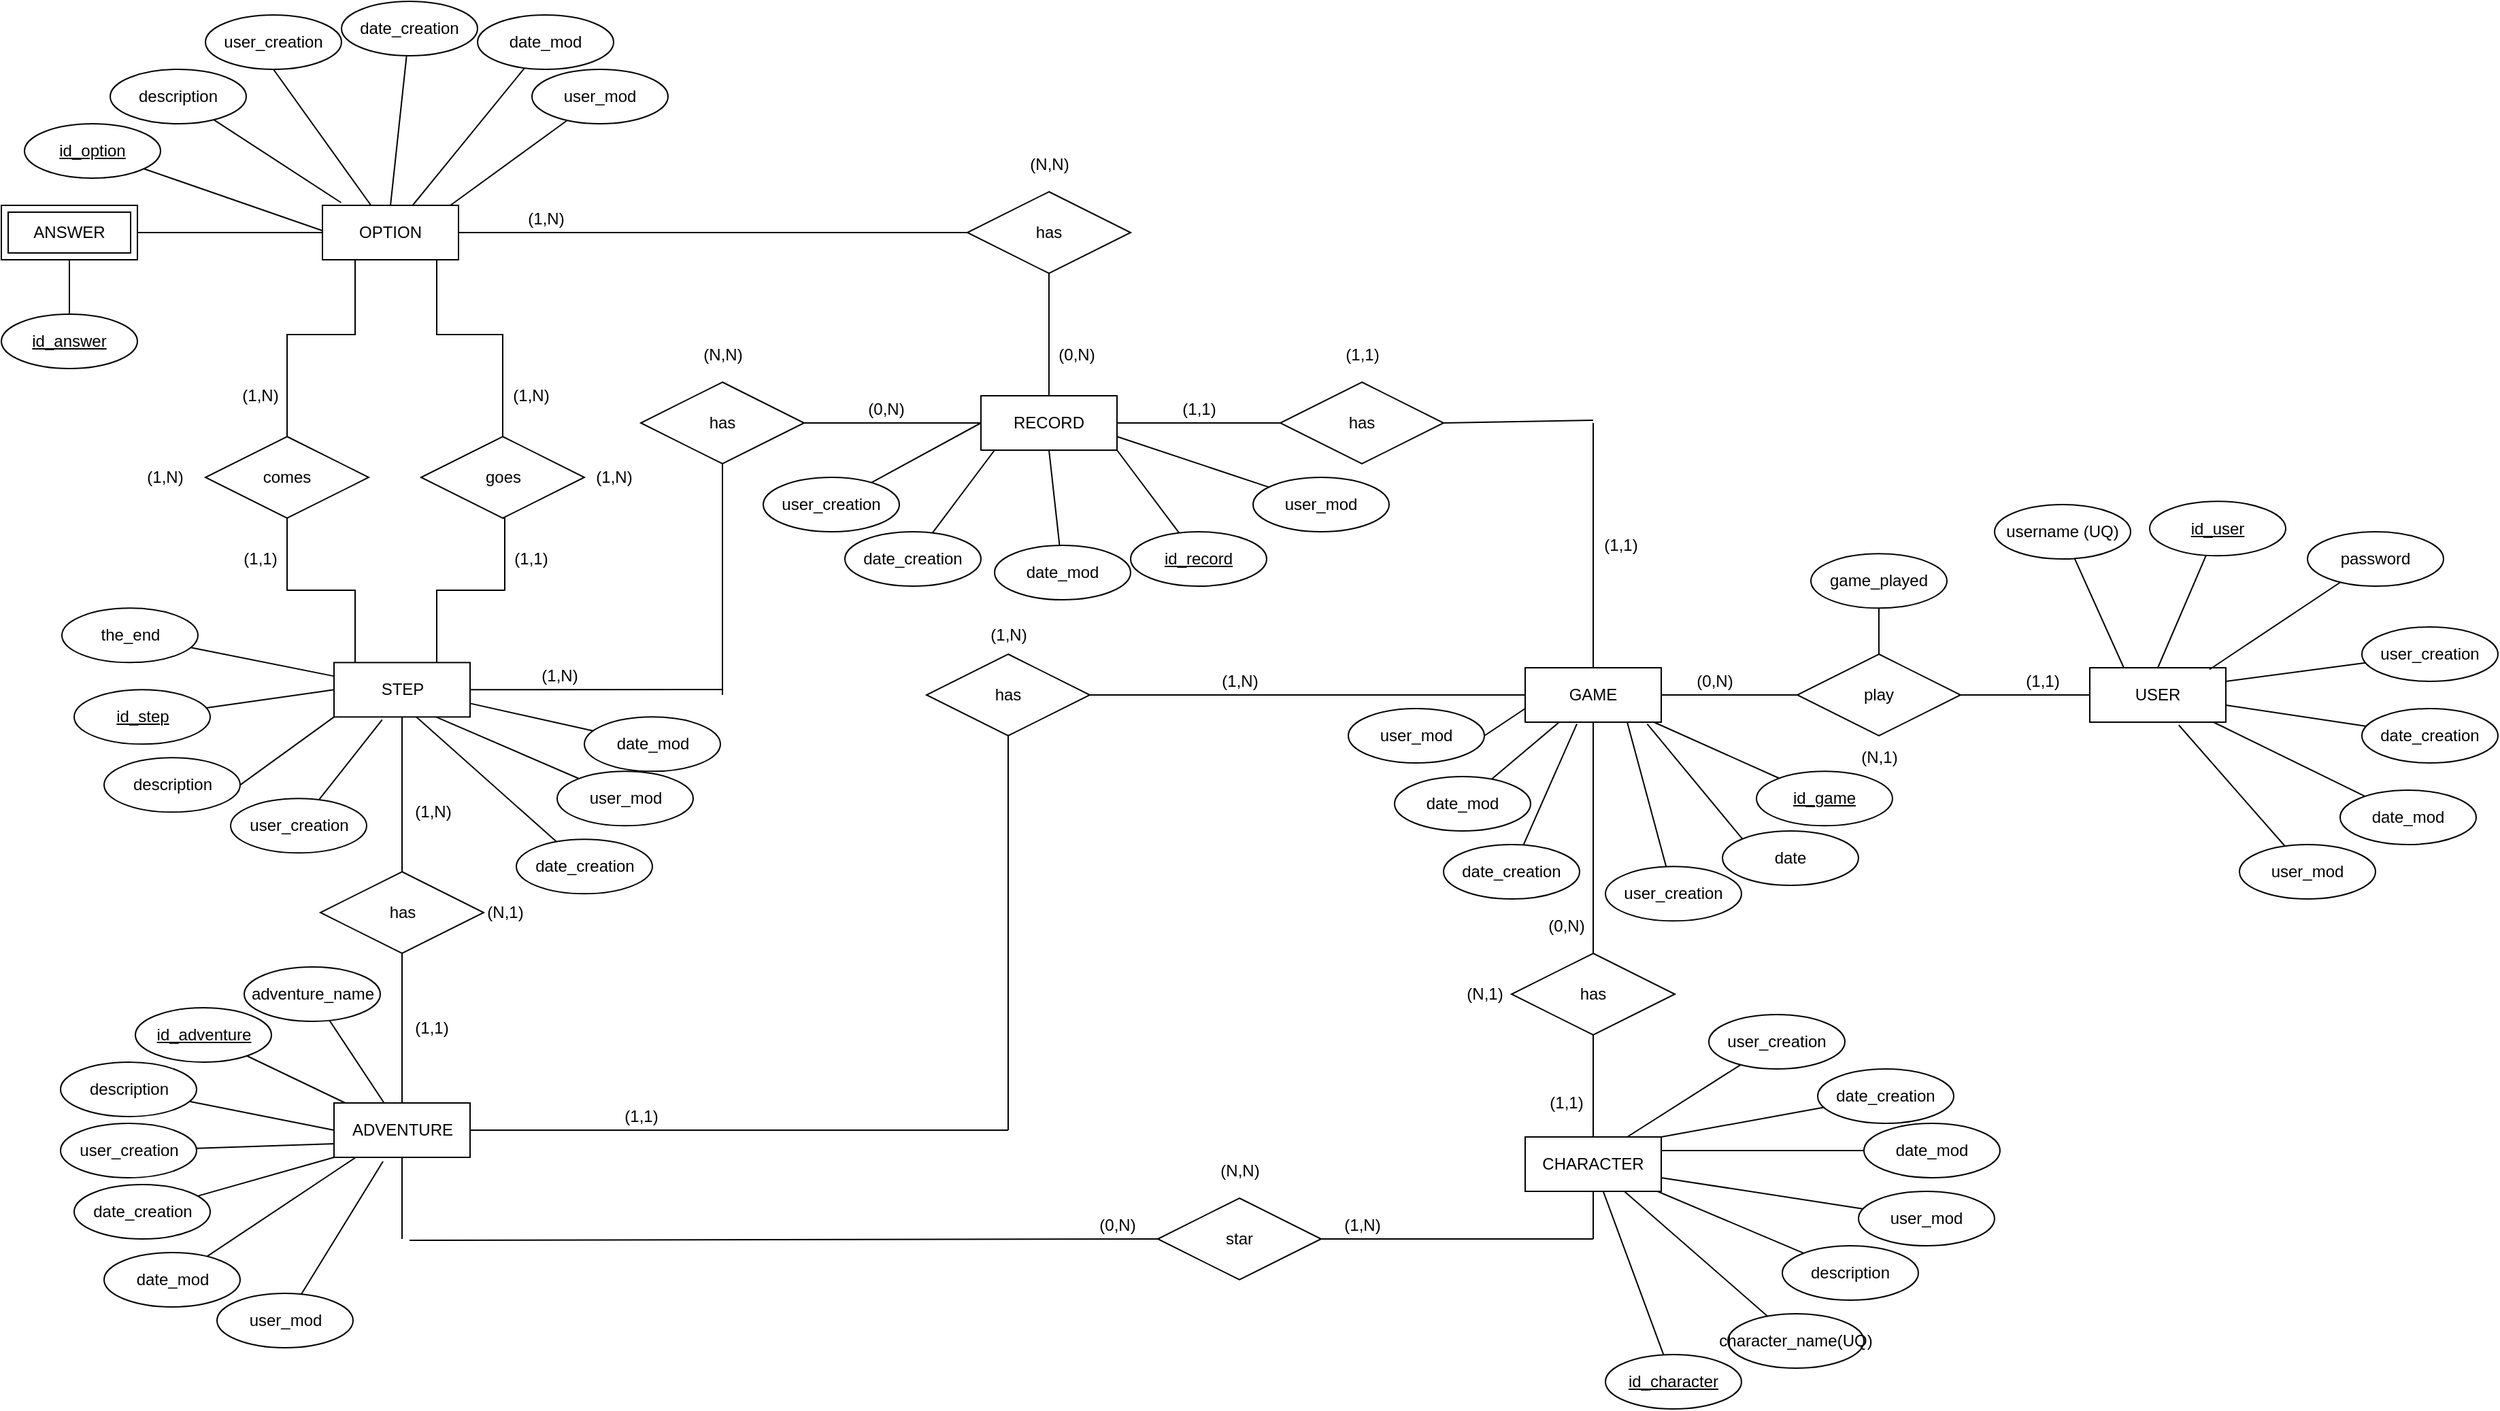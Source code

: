 <mxfile version="15.5.6" type="device"><diagram id="NVmFJBe9E4B-hhAunk_x" name="Page-1"><mxGraphModel dx="2732" dy="1867" grid="1" gridSize="10" guides="1" tooltips="1" connect="1" arrows="1" fold="1" page="1" pageScale="1" pageWidth="827" pageHeight="1169" math="0" shadow="0"><root><mxCell id="0"/><mxCell id="1" parent="0"/><mxCell id="v75pXsyWG4ilNUvPxBWB-2" value="USER" style="whiteSpace=wrap;html=1;align=center;" vertex="1" parent="1"><mxGeometry x="825" y="210" width="100" height="40" as="geometry"/></mxCell><mxCell id="v75pXsyWG4ilNUvPxBWB-8" style="edgeStyle=none;rounded=0;orthogonalLoop=1;jettySize=auto;html=1;endArrow=none;endFill=0;entryX=0.5;entryY=0;entryDx=0;entryDy=0;" edge="1" parent="1" source="v75pXsyWG4ilNUvPxBWB-3" target="v75pXsyWG4ilNUvPxBWB-2"><mxGeometry relative="1" as="geometry"/></mxCell><mxCell id="v75pXsyWG4ilNUvPxBWB-3" value="&lt;u&gt;id_user&lt;/u&gt;" style="ellipse;whiteSpace=wrap;html=1;align=center;" vertex="1" parent="1"><mxGeometry x="869" y="87.65" width="100" height="40" as="geometry"/></mxCell><mxCell id="v75pXsyWG4ilNUvPxBWB-7" style="edgeStyle=none;rounded=0;orthogonalLoop=1;jettySize=auto;html=1;endArrow=none;endFill=0;entryX=0.25;entryY=0;entryDx=0;entryDy=0;" edge="1" parent="1" source="v75pXsyWG4ilNUvPxBWB-4" target="v75pXsyWG4ilNUvPxBWB-2"><mxGeometry relative="1" as="geometry"><mxPoint x="829" y="220" as="targetPoint"/></mxGeometry></mxCell><mxCell id="v75pXsyWG4ilNUvPxBWB-4" value="username (UQ)" style="ellipse;whiteSpace=wrap;html=1;align=center;" vertex="1" parent="1"><mxGeometry x="755" y="90" width="100" height="40" as="geometry"/></mxCell><mxCell id="v75pXsyWG4ilNUvPxBWB-9" style="edgeStyle=none;rounded=0;orthogonalLoop=1;jettySize=auto;html=1;endArrow=none;endFill=0;entryX=0.88;entryY=0.031;entryDx=0;entryDy=0;entryPerimeter=0;" edge="1" parent="1" source="v75pXsyWG4ilNUvPxBWB-5" target="v75pXsyWG4ilNUvPxBWB-2"><mxGeometry relative="1" as="geometry"><mxPoint x="895" y="213.82" as="targetPoint"/></mxGeometry></mxCell><mxCell id="v75pXsyWG4ilNUvPxBWB-5" value="password" style="ellipse;whiteSpace=wrap;html=1;align=center;" vertex="1" parent="1"><mxGeometry x="985" y="110" width="100" height="40" as="geometry"/></mxCell><mxCell id="v75pXsyWG4ilNUvPxBWB-112" style="edgeStyle=none;rounded=0;orthogonalLoop=1;jettySize=auto;html=1;endArrow=none;endFill=0;" edge="1" parent="1" source="v75pXsyWG4ilNUvPxBWB-10"><mxGeometry relative="1" as="geometry"><mxPoint x="460" y="550" as="targetPoint"/></mxGeometry></mxCell><mxCell id="v75pXsyWG4ilNUvPxBWB-114" style="edgeStyle=none;rounded=0;orthogonalLoop=1;jettySize=auto;html=1;endArrow=none;endFill=0;" edge="1" parent="1" source="v75pXsyWG4ilNUvPxBWB-10"><mxGeometry relative="1" as="geometry"><mxPoint x="460" y="630" as="targetPoint"/></mxGeometry></mxCell><mxCell id="v75pXsyWG4ilNUvPxBWB-10" value="CHARACTER" style="whiteSpace=wrap;html=1;align=center;" vertex="1" parent="1"><mxGeometry x="410" y="555" width="100" height="40" as="geometry"/></mxCell><mxCell id="v75pXsyWG4ilNUvPxBWB-16" style="edgeStyle=none;rounded=0;orthogonalLoop=1;jettySize=auto;html=1;endArrow=none;endFill=0;" edge="1" parent="1" source="v75pXsyWG4ilNUvPxBWB-11" target="v75pXsyWG4ilNUvPxBWB-10"><mxGeometry relative="1" as="geometry"/></mxCell><mxCell id="v75pXsyWG4ilNUvPxBWB-11" value="description" style="ellipse;whiteSpace=wrap;html=1;align=center;" vertex="1" parent="1"><mxGeometry x="599" y="635" width="100" height="40" as="geometry"/></mxCell><mxCell id="v75pXsyWG4ilNUvPxBWB-15" style="edgeStyle=none;rounded=0;orthogonalLoop=1;jettySize=auto;html=1;endArrow=none;endFill=0;" edge="1" parent="1" source="v75pXsyWG4ilNUvPxBWB-12" target="v75pXsyWG4ilNUvPxBWB-10"><mxGeometry relative="1" as="geometry"/></mxCell><mxCell id="v75pXsyWG4ilNUvPxBWB-12" value="character_name(UQ)" style="ellipse;whiteSpace=wrap;html=1;align=center;" vertex="1" parent="1"><mxGeometry x="559" y="685" width="100" height="40" as="geometry"/></mxCell><mxCell id="v75pXsyWG4ilNUvPxBWB-14" style="edgeStyle=none;rounded=0;orthogonalLoop=1;jettySize=auto;html=1;endArrow=none;endFill=0;" edge="1" parent="1" source="v75pXsyWG4ilNUvPxBWB-13" target="v75pXsyWG4ilNUvPxBWB-10"><mxGeometry relative="1" as="geometry"/></mxCell><mxCell id="v75pXsyWG4ilNUvPxBWB-13" value="&lt;u&gt;id_character&lt;/u&gt;" style="ellipse;whiteSpace=wrap;html=1;align=center;" vertex="1" parent="1"><mxGeometry x="469" y="715" width="100" height="40" as="geometry"/></mxCell><mxCell id="v75pXsyWG4ilNUvPxBWB-116" style="edgeStyle=none;rounded=0;orthogonalLoop=1;jettySize=auto;html=1;endArrow=none;endFill=0;" edge="1" parent="1" source="v75pXsyWG4ilNUvPxBWB-17"><mxGeometry relative="1" as="geometry"><mxPoint x="-415.5" y="630" as="targetPoint"/></mxGeometry></mxCell><mxCell id="v75pXsyWG4ilNUvPxBWB-118" style="edgeStyle=none;rounded=0;orthogonalLoop=1;jettySize=auto;html=1;endArrow=none;endFill=0;" edge="1" parent="1" source="v75pXsyWG4ilNUvPxBWB-17"><mxGeometry relative="1" as="geometry"><mxPoint x="30" y="550" as="targetPoint"/></mxGeometry></mxCell><mxCell id="v75pXsyWG4ilNUvPxBWB-17" value="ADVENTURE" style="whiteSpace=wrap;html=1;align=center;" vertex="1" parent="1"><mxGeometry x="-465.5" y="530" width="100" height="40" as="geometry"/></mxCell><mxCell id="v75pXsyWG4ilNUvPxBWB-20" style="edgeStyle=none;rounded=0;orthogonalLoop=1;jettySize=auto;html=1;endArrow=none;endFill=0;" edge="1" parent="1" source="v75pXsyWG4ilNUvPxBWB-18" target="v75pXsyWG4ilNUvPxBWB-17"><mxGeometry relative="1" as="geometry"/></mxCell><mxCell id="v75pXsyWG4ilNUvPxBWB-18" value="adventure_name" style="ellipse;whiteSpace=wrap;html=1;align=center;" vertex="1" parent="1"><mxGeometry x="-531.5" y="430" width="100" height="40" as="geometry"/></mxCell><mxCell id="v75pXsyWG4ilNUvPxBWB-21" style="edgeStyle=none;rounded=0;orthogonalLoop=1;jettySize=auto;html=1;entryX=0;entryY=0.5;entryDx=0;entryDy=0;endArrow=none;endFill=0;" edge="1" parent="1" source="v75pXsyWG4ilNUvPxBWB-19" target="v75pXsyWG4ilNUvPxBWB-17"><mxGeometry relative="1" as="geometry"/></mxCell><mxCell id="v75pXsyWG4ilNUvPxBWB-19" value="description" style="ellipse;whiteSpace=wrap;html=1;align=center;" vertex="1" parent="1"><mxGeometry x="-666.5" y="500" width="100" height="40" as="geometry"/></mxCell><mxCell id="v75pXsyWG4ilNUvPxBWB-99" style="edgeStyle=none;rounded=0;orthogonalLoop=1;jettySize=auto;html=1;endArrow=none;endFill=0;" edge="1" parent="1" source="v75pXsyWG4ilNUvPxBWB-22"><mxGeometry relative="1" as="geometry"><mxPoint x="-415.5" y="366.18" as="targetPoint"/></mxGeometry></mxCell><mxCell id="v75pXsyWG4ilNUvPxBWB-111" style="edgeStyle=none;rounded=0;orthogonalLoop=1;jettySize=auto;html=1;endArrow=none;endFill=0;" edge="1" parent="1" source="v75pXsyWG4ilNUvPxBWB-22"><mxGeometry relative="1" as="geometry"><mxPoint x="-180" y="226" as="targetPoint"/></mxGeometry></mxCell><mxCell id="v75pXsyWG4ilNUvPxBWB-183" style="edgeStyle=orthogonalEdgeStyle;rounded=0;orthogonalLoop=1;jettySize=auto;html=1;entryX=0.5;entryY=1;entryDx=0;entryDy=0;endArrow=none;endFill=0;" edge="1" parent="1" source="v75pXsyWG4ilNUvPxBWB-22" target="v75pXsyWG4ilNUvPxBWB-180"><mxGeometry relative="1" as="geometry"><Array as="points"><mxPoint x="-450" y="153"/><mxPoint x="-500" y="153"/></Array></mxGeometry></mxCell><mxCell id="v75pXsyWG4ilNUvPxBWB-184" style="edgeStyle=orthogonalEdgeStyle;rounded=0;orthogonalLoop=1;jettySize=auto;html=1;entryX=0.5;entryY=1;entryDx=0;entryDy=0;endArrow=none;endFill=0;" edge="1" parent="1" source="v75pXsyWG4ilNUvPxBWB-22" target="v75pXsyWG4ilNUvPxBWB-87"><mxGeometry relative="1" as="geometry"><Array as="points"><mxPoint x="-390" y="153"/><mxPoint x="-340" y="153"/><mxPoint x="-340" y="100"/></Array></mxGeometry></mxCell><mxCell id="v75pXsyWG4ilNUvPxBWB-22" value="STEP" style="whiteSpace=wrap;html=1;align=center;" vertex="1" parent="1"><mxGeometry x="-465.5" y="206.18" width="100" height="40" as="geometry"/></mxCell><mxCell id="v75pXsyWG4ilNUvPxBWB-26" style="edgeStyle=none;rounded=0;orthogonalLoop=1;jettySize=auto;html=1;endArrow=none;endFill=0;entryX=0;entryY=1;entryDx=0;entryDy=0;exitX=1;exitY=0.5;exitDx=0;exitDy=0;" edge="1" parent="1" source="v75pXsyWG4ilNUvPxBWB-23" target="v75pXsyWG4ilNUvPxBWB-22"><mxGeometry relative="1" as="geometry"><mxPoint x="-497.971" y="288.533" as="sourcePoint"/></mxGeometry></mxCell><mxCell id="v75pXsyWG4ilNUvPxBWB-23" value="description" style="ellipse;whiteSpace=wrap;html=1;align=center;" vertex="1" parent="1"><mxGeometry x="-634.5" y="276.18" width="100" height="40" as="geometry"/></mxCell><mxCell id="v75pXsyWG4ilNUvPxBWB-25" style="edgeStyle=none;rounded=0;orthogonalLoop=1;jettySize=auto;html=1;entryX=0;entryY=0.25;entryDx=0;entryDy=0;endArrow=none;endFill=0;" edge="1" parent="1" source="v75pXsyWG4ilNUvPxBWB-24" target="v75pXsyWG4ilNUvPxBWB-22"><mxGeometry relative="1" as="geometry"/></mxCell><mxCell id="v75pXsyWG4ilNUvPxBWB-24" value="the_end" style="ellipse;whiteSpace=wrap;html=1;align=center;" vertex="1" parent="1"><mxGeometry x="-665.5" y="166.18" width="100" height="40" as="geometry"/></mxCell><mxCell id="v75pXsyWG4ilNUvPxBWB-29" style="edgeStyle=none;rounded=0;orthogonalLoop=1;jettySize=auto;html=1;endArrow=none;endFill=0;" edge="1" parent="1" source="v75pXsyWG4ilNUvPxBWB-28" target="v75pXsyWG4ilNUvPxBWB-17"><mxGeometry relative="1" as="geometry"/></mxCell><mxCell id="v75pXsyWG4ilNUvPxBWB-28" value="&lt;u&gt;id_adventure&lt;/u&gt;" style="ellipse;whiteSpace=wrap;html=1;align=center;" vertex="1" parent="1"><mxGeometry x="-611.5" y="460" width="100" height="40" as="geometry"/></mxCell><mxCell id="v75pXsyWG4ilNUvPxBWB-31" style="edgeStyle=none;rounded=0;orthogonalLoop=1;jettySize=auto;html=1;endArrow=none;endFill=0;entryX=0;entryY=0.5;entryDx=0;entryDy=0;" edge="1" parent="1" source="v75pXsyWG4ilNUvPxBWB-30" target="v75pXsyWG4ilNUvPxBWB-22"><mxGeometry relative="1" as="geometry"/></mxCell><mxCell id="v75pXsyWG4ilNUvPxBWB-30" value="&lt;u&gt;id_step&lt;/u&gt;" style="ellipse;whiteSpace=wrap;html=1;align=center;" vertex="1" parent="1"><mxGeometry x="-656.5" y="226.18" width="100" height="40" as="geometry"/></mxCell><mxCell id="v75pXsyWG4ilNUvPxBWB-34" style="edgeStyle=none;rounded=0;orthogonalLoop=1;jettySize=auto;html=1;endArrow=none;endFill=0;entryX=0.137;entryY=-0.05;entryDx=0;entryDy=0;entryPerimeter=0;" edge="1" parent="1" source="v75pXsyWG4ilNUvPxBWB-33" target="v75pXsyWG4ilNUvPxBWB-40"><mxGeometry relative="1" as="geometry"><mxPoint x="-374" y="-110" as="targetPoint"/></mxGeometry></mxCell><mxCell id="v75pXsyWG4ilNUvPxBWB-33" value="description" style="ellipse;whiteSpace=wrap;html=1;align=center;" vertex="1" parent="1"><mxGeometry x="-630" y="-230" width="100" height="40" as="geometry"/></mxCell><mxCell id="v75pXsyWG4ilNUvPxBWB-36" style="edgeStyle=none;rounded=0;orthogonalLoop=1;jettySize=auto;html=1;entryX=0;entryY=0.5;entryDx=0;entryDy=0;endArrow=none;endFill=0;" edge="1" parent="1" source="v75pXsyWG4ilNUvPxBWB-35"><mxGeometry relative="1" as="geometry"><mxPoint x="-470" y="-110" as="targetPoint"/></mxGeometry></mxCell><mxCell id="v75pXsyWG4ilNUvPxBWB-35" value="&lt;u&gt;id_option&lt;/u&gt;" style="ellipse;whiteSpace=wrap;html=1;align=center;" vertex="1" parent="1"><mxGeometry x="-693" y="-190" width="100" height="40" as="geometry"/></mxCell><mxCell id="v75pXsyWG4ilNUvPxBWB-181" style="edgeStyle=orthogonalEdgeStyle;rounded=0;orthogonalLoop=1;jettySize=auto;html=1;entryX=0.5;entryY=0;entryDx=0;entryDy=0;endArrow=none;endFill=0;" edge="1" parent="1" source="v75pXsyWG4ilNUvPxBWB-40" target="v75pXsyWG4ilNUvPxBWB-87"><mxGeometry relative="1" as="geometry"><Array as="points"><mxPoint x="-390" y="-35"/><mxPoint x="-341" y="-35"/></Array></mxGeometry></mxCell><mxCell id="v75pXsyWG4ilNUvPxBWB-182" style="edgeStyle=orthogonalEdgeStyle;rounded=0;orthogonalLoop=1;jettySize=auto;html=1;entryX=0.5;entryY=0;entryDx=0;entryDy=0;endArrow=none;endFill=0;" edge="1" parent="1" source="v75pXsyWG4ilNUvPxBWB-40" target="v75pXsyWG4ilNUvPxBWB-180"><mxGeometry relative="1" as="geometry"><Array as="points"><mxPoint x="-450" y="-35"/><mxPoint x="-500" y="-35"/></Array></mxGeometry></mxCell><mxCell id="v75pXsyWG4ilNUvPxBWB-40" value="OPTION" style="whiteSpace=wrap;html=1;align=center;" vertex="1" parent="1"><mxGeometry x="-474" y="-130" width="100" height="40" as="geometry"/></mxCell><mxCell id="v75pXsyWG4ilNUvPxBWB-115" style="edgeStyle=none;rounded=0;orthogonalLoop=1;jettySize=auto;html=1;endArrow=none;endFill=0;" edge="1" parent="1" source="v75pXsyWG4ilNUvPxBWB-43"><mxGeometry relative="1" as="geometry"><mxPoint x="460" y="630" as="targetPoint"/></mxGeometry></mxCell><mxCell id="v75pXsyWG4ilNUvPxBWB-117" style="edgeStyle=none;rounded=0;orthogonalLoop=1;jettySize=auto;html=1;exitX=0;exitY=0.5;exitDx=0;exitDy=0;endArrow=none;endFill=0;" edge="1" parent="1" source="v75pXsyWG4ilNUvPxBWB-43"><mxGeometry relative="1" as="geometry"><mxPoint x="-410" y="631" as="targetPoint"/></mxGeometry></mxCell><mxCell id="v75pXsyWG4ilNUvPxBWB-43" value="&lt;span class=&quot;VIiyi&quot; lang=&quot;en&quot;&gt;&lt;span class=&quot;JLqJ4b ChMk0b&quot;&gt;&lt;span&gt;star&lt;/span&gt;&lt;/span&gt;&lt;/span&gt;" style="shape=rhombus;perimeter=rhombusPerimeter;whiteSpace=wrap;html=1;align=center;" vertex="1" parent="1"><mxGeometry x="140" y="600" width="120" height="60" as="geometry"/></mxCell><mxCell id="v75pXsyWG4ilNUvPxBWB-46" value="(0,N)" style="text;html=1;align=center;verticalAlign=middle;resizable=0;points=[];autosize=1;strokeColor=none;fillColor=none;" vertex="1" parent="1"><mxGeometry x="90" y="610" width="40" height="20" as="geometry"/></mxCell><mxCell id="v75pXsyWG4ilNUvPxBWB-48" value="(1,N)" style="text;html=1;align=center;verticalAlign=middle;resizable=0;points=[];autosize=1;strokeColor=none;fillColor=none;" vertex="1" parent="1"><mxGeometry x="270" y="610" width="40" height="20" as="geometry"/></mxCell><mxCell id="v75pXsyWG4ilNUvPxBWB-83" style="edgeStyle=none;rounded=0;orthogonalLoop=1;jettySize=auto;html=1;entryX=0;entryY=0.5;entryDx=0;entryDy=0;endArrow=none;endFill=0;" edge="1" parent="1" source="v75pXsyWG4ilNUvPxBWB-54" target="v75pXsyWG4ilNUvPxBWB-40"><mxGeometry relative="1" as="geometry"/></mxCell><mxCell id="v75pXsyWG4ilNUvPxBWB-54" value="ANSWER" style="shape=ext;margin=3;double=1;whiteSpace=wrap;html=1;align=center;" vertex="1" parent="1"><mxGeometry x="-710" y="-130" width="100" height="40" as="geometry"/></mxCell><mxCell id="v75pXsyWG4ilNUvPxBWB-57" style="edgeStyle=none;rounded=0;orthogonalLoop=1;jettySize=auto;html=1;endArrow=none;endFill=0;" edge="1" parent="1" source="v75pXsyWG4ilNUvPxBWB-56" target="v75pXsyWG4ilNUvPxBWB-54"><mxGeometry relative="1" as="geometry"/></mxCell><mxCell id="v75pXsyWG4ilNUvPxBWB-56" value="&lt;u&gt;id_answer&lt;/u&gt;" style="ellipse;whiteSpace=wrap;html=1;align=center;" vertex="1" parent="1"><mxGeometry x="-710" y="-50.0" width="100" height="40" as="geometry"/></mxCell><mxCell id="v75pXsyWG4ilNUvPxBWB-119" style="edgeStyle=none;rounded=0;orthogonalLoop=1;jettySize=auto;html=1;entryX=0;entryY=0;entryDx=0;entryDy=0;endArrow=none;endFill=0;exitX=0.897;exitY=1.033;exitDx=0;exitDy=0;exitPerimeter=0;" edge="1" parent="1" source="v75pXsyWG4ilNUvPxBWB-60" target="v75pXsyWG4ilNUvPxBWB-62"><mxGeometry relative="1" as="geometry"/></mxCell><mxCell id="v75pXsyWG4ilNUvPxBWB-123" style="edgeStyle=none;rounded=0;orthogonalLoop=1;jettySize=auto;html=1;endArrow=none;endFill=0;" edge="1" parent="1" source="v75pXsyWG4ilNUvPxBWB-60"><mxGeometry relative="1" as="geometry"><mxPoint x="460" y="30" as="targetPoint"/></mxGeometry></mxCell><mxCell id="v75pXsyWG4ilNUvPxBWB-175" style="edgeStyle=none;rounded=0;orthogonalLoop=1;jettySize=auto;html=1;entryX=0;entryY=0.5;entryDx=0;entryDy=0;endArrow=none;endFill=0;" edge="1" parent="1" source="v75pXsyWG4ilNUvPxBWB-60" target="v75pXsyWG4ilNUvPxBWB-65"><mxGeometry relative="1" as="geometry"/></mxCell><mxCell id="v75pXsyWG4ilNUvPxBWB-60" value="GAME" style="whiteSpace=wrap;html=1;align=center;" vertex="1" parent="1"><mxGeometry x="410" y="210" width="100" height="40" as="geometry"/></mxCell><mxCell id="v75pXsyWG4ilNUvPxBWB-77" style="edgeStyle=none;rounded=0;orthogonalLoop=1;jettySize=auto;html=1;entryX=0.5;entryY=0;entryDx=0;entryDy=0;endArrow=none;endFill=0;" edge="1" parent="1" source="v75pXsyWG4ilNUvPxBWB-61" target="v75pXsyWG4ilNUvPxBWB-65"><mxGeometry relative="1" as="geometry"/></mxCell><mxCell id="v75pXsyWG4ilNUvPxBWB-61" value="game_played" style="ellipse;whiteSpace=wrap;html=1;align=center;" vertex="1" parent="1"><mxGeometry x="620" y="126.18" width="100" height="40" as="geometry"/></mxCell><mxCell id="v75pXsyWG4ilNUvPxBWB-62" value="date" style="ellipse;whiteSpace=wrap;html=1;align=center;" vertex="1" parent="1"><mxGeometry x="555" y="330" width="100" height="40" as="geometry"/></mxCell><mxCell id="v75pXsyWG4ilNUvPxBWB-66" style="edgeStyle=none;rounded=0;orthogonalLoop=1;jettySize=auto;html=1;entryX=0;entryY=0.5;entryDx=0;entryDy=0;endArrow=none;endFill=0;" edge="1" parent="1" source="v75pXsyWG4ilNUvPxBWB-65" target="v75pXsyWG4ilNUvPxBWB-2"><mxGeometry relative="1" as="geometry"/></mxCell><mxCell id="v75pXsyWG4ilNUvPxBWB-65" value="play" style="shape=rhombus;perimeter=rhombusPerimeter;whiteSpace=wrap;html=1;align=center;" vertex="1" parent="1"><mxGeometry x="610" y="200" width="120" height="60" as="geometry"/></mxCell><mxCell id="v75pXsyWG4ilNUvPxBWB-71" style="edgeStyle=none;rounded=0;orthogonalLoop=1;jettySize=auto;html=1;endArrow=none;endFill=0;" edge="1" parent="1" source="v75pXsyWG4ilNUvPxBWB-70" target="v75pXsyWG4ilNUvPxBWB-60"><mxGeometry relative="1" as="geometry"/></mxCell><mxCell id="v75pXsyWG4ilNUvPxBWB-70" value="&lt;u&gt;id_game&lt;/u&gt;" style="ellipse;whiteSpace=wrap;html=1;align=center;" vertex="1" parent="1"><mxGeometry x="580" y="286.18" width="100" height="40" as="geometry"/></mxCell><mxCell id="v75pXsyWG4ilNUvPxBWB-85" style="edgeStyle=none;rounded=0;orthogonalLoop=1;jettySize=auto;html=1;endArrow=none;endFill=0;" edge="1" parent="1" source="v75pXsyWG4ilNUvPxBWB-84"><mxGeometry relative="1" as="geometry"><mxPoint x="-411.5" y="366.18" as="targetPoint"/></mxGeometry></mxCell><mxCell id="v75pXsyWG4ilNUvPxBWB-86" style="edgeStyle=none;rounded=0;orthogonalLoop=1;jettySize=auto;html=1;entryX=0.5;entryY=0;entryDx=0;entryDy=0;endArrow=none;endFill=0;" edge="1" parent="1" source="v75pXsyWG4ilNUvPxBWB-84" target="v75pXsyWG4ilNUvPxBWB-17"><mxGeometry relative="1" as="geometry"/></mxCell><mxCell id="v75pXsyWG4ilNUvPxBWB-84" value="has" style="shape=rhombus;perimeter=rhombusPerimeter;whiteSpace=wrap;html=1;align=center;" vertex="1" parent="1"><mxGeometry x="-475.5" y="360" width="120" height="60" as="geometry"/></mxCell><mxCell id="v75pXsyWG4ilNUvPxBWB-87" value="goes" style="shape=rhombus;perimeter=rhombusPerimeter;whiteSpace=wrap;html=1;align=center;" vertex="1" parent="1"><mxGeometry x="-401.5" y="40" width="120" height="60" as="geometry"/></mxCell><mxCell id="v75pXsyWG4ilNUvPxBWB-95" style="edgeStyle=none;rounded=0;orthogonalLoop=1;jettySize=auto;html=1;endArrow=none;endFill=0;entryX=1;entryY=0.25;entryDx=0;entryDy=0;" edge="1" parent="1" source="v75pXsyWG4ilNUvPxBWB-90" target="v75pXsyWG4ilNUvPxBWB-2"><mxGeometry relative="1" as="geometry"><mxPoint x="929" y="240" as="targetPoint"/></mxGeometry></mxCell><mxCell id="v75pXsyWG4ilNUvPxBWB-90" value="user_creation" style="ellipse;whiteSpace=wrap;html=1;align=center;" vertex="1" parent="1"><mxGeometry x="1025" y="180" width="100" height="40" as="geometry"/></mxCell><mxCell id="v75pXsyWG4ilNUvPxBWB-94" style="edgeStyle=none;rounded=0;orthogonalLoop=1;jettySize=auto;html=1;endArrow=none;endFill=0;" edge="1" parent="1" source="v75pXsyWG4ilNUvPxBWB-91" target="v75pXsyWG4ilNUvPxBWB-2"><mxGeometry relative="1" as="geometry"/></mxCell><mxCell id="v75pXsyWG4ilNUvPxBWB-91" value="date_creation" style="ellipse;whiteSpace=wrap;html=1;align=center;" vertex="1" parent="1"><mxGeometry x="1025" y="240" width="100" height="40" as="geometry"/></mxCell><mxCell id="v75pXsyWG4ilNUvPxBWB-93" style="edgeStyle=none;rounded=0;orthogonalLoop=1;jettySize=auto;html=1;endArrow=none;endFill=0;" edge="1" parent="1" source="v75pXsyWG4ilNUvPxBWB-92" target="v75pXsyWG4ilNUvPxBWB-2"><mxGeometry relative="1" as="geometry"/></mxCell><mxCell id="v75pXsyWG4ilNUvPxBWB-92" value="date_mod" style="ellipse;whiteSpace=wrap;html=1;align=center;" vertex="1" parent="1"><mxGeometry x="1009" y="300" width="100" height="40" as="geometry"/></mxCell><mxCell id="v75pXsyWG4ilNUvPxBWB-97" style="edgeStyle=none;rounded=0;orthogonalLoop=1;jettySize=auto;html=1;entryX=0.654;entryY=1.053;entryDx=0;entryDy=0;endArrow=none;endFill=0;entryPerimeter=0;" edge="1" parent="1" source="v75pXsyWG4ilNUvPxBWB-96" target="v75pXsyWG4ilNUvPxBWB-2"><mxGeometry relative="1" as="geometry"/></mxCell><mxCell id="v75pXsyWG4ilNUvPxBWB-96" value="user_mod" style="ellipse;whiteSpace=wrap;html=1;align=center;" vertex="1" parent="1"><mxGeometry x="935" y="340" width="100" height="40" as="geometry"/></mxCell><mxCell id="v75pXsyWG4ilNUvPxBWB-178" style="edgeStyle=none;rounded=0;orthogonalLoop=1;jettySize=auto;html=1;entryX=0.5;entryY=1;entryDx=0;entryDy=0;endArrow=none;endFill=0;" edge="1" parent="1" source="v75pXsyWG4ilNUvPxBWB-98" target="v75pXsyWG4ilNUvPxBWB-177"><mxGeometry relative="1" as="geometry"/></mxCell><mxCell id="v75pXsyWG4ilNUvPxBWB-98" value="RECORD" style="whiteSpace=wrap;html=1;align=center;" vertex="1" parent="1"><mxGeometry x="10" y="10" width="100" height="40" as="geometry"/></mxCell><mxCell id="v75pXsyWG4ilNUvPxBWB-101" style="edgeStyle=none;rounded=0;orthogonalLoop=1;jettySize=auto;html=1;endArrow=none;endFill=0;" edge="1" parent="1" source="v75pXsyWG4ilNUvPxBWB-100" target="v75pXsyWG4ilNUvPxBWB-98"><mxGeometry relative="1" as="geometry"/></mxCell><mxCell id="v75pXsyWG4ilNUvPxBWB-102" style="edgeStyle=none;rounded=0;orthogonalLoop=1;jettySize=auto;html=1;endArrow=none;endFill=0;exitX=0.5;exitY=1;exitDx=0;exitDy=0;" edge="1" parent="1" source="v75pXsyWG4ilNUvPxBWB-100"><mxGeometry relative="1" as="geometry"><mxPoint x="-170" y="130.0" as="sourcePoint"/><mxPoint x="-180" y="230" as="targetPoint"/></mxGeometry></mxCell><mxCell id="v75pXsyWG4ilNUvPxBWB-100" value="has" style="shape=rhombus;perimeter=rhombusPerimeter;whiteSpace=wrap;html=1;align=center;" vertex="1" parent="1"><mxGeometry x="-240" width="120" height="60" as="geometry"/></mxCell><mxCell id="v75pXsyWG4ilNUvPxBWB-104" style="edgeStyle=none;rounded=0;orthogonalLoop=1;jettySize=auto;html=1;entryX=0.5;entryY=1;entryDx=0;entryDy=0;endArrow=none;endFill=0;" edge="1" parent="1" source="v75pXsyWG4ilNUvPxBWB-103" target="v75pXsyWG4ilNUvPxBWB-60"><mxGeometry relative="1" as="geometry"/></mxCell><mxCell id="v75pXsyWG4ilNUvPxBWB-105" style="edgeStyle=none;rounded=0;orthogonalLoop=1;jettySize=auto;html=1;endArrow=none;endFill=0;exitX=0.5;exitY=1;exitDx=0;exitDy=0;" edge="1" parent="1" source="v75pXsyWG4ilNUvPxBWB-103"><mxGeometry relative="1" as="geometry"><mxPoint x="460" y="550" as="targetPoint"/></mxGeometry></mxCell><mxCell id="v75pXsyWG4ilNUvPxBWB-103" value="has" style="shape=rhombus;perimeter=rhombusPerimeter;whiteSpace=wrap;html=1;align=center;" vertex="1" parent="1"><mxGeometry x="400" y="420" width="120" height="60" as="geometry"/></mxCell><mxCell id="v75pXsyWG4ilNUvPxBWB-109" style="edgeStyle=none;rounded=0;orthogonalLoop=1;jettySize=auto;html=1;endArrow=none;endFill=0;" edge="1" parent="1" source="v75pXsyWG4ilNUvPxBWB-108"><mxGeometry relative="1" as="geometry"><mxPoint x="30" y="550" as="targetPoint"/></mxGeometry></mxCell><mxCell id="v75pXsyWG4ilNUvPxBWB-110" style="edgeStyle=none;rounded=0;orthogonalLoop=1;jettySize=auto;html=1;entryX=0;entryY=0.5;entryDx=0;entryDy=0;endArrow=none;endFill=0;" edge="1" parent="1" source="v75pXsyWG4ilNUvPxBWB-108" target="v75pXsyWG4ilNUvPxBWB-60"><mxGeometry relative="1" as="geometry"/></mxCell><mxCell id="v75pXsyWG4ilNUvPxBWB-108" value="has" style="shape=rhombus;perimeter=rhombusPerimeter;whiteSpace=wrap;html=1;align=center;" vertex="1" parent="1"><mxGeometry x="-30" y="200" width="120" height="60" as="geometry"/></mxCell><mxCell id="v75pXsyWG4ilNUvPxBWB-121" style="edgeStyle=none;rounded=0;orthogonalLoop=1;jettySize=auto;html=1;endArrow=none;endFill=0;" edge="1" parent="1" source="v75pXsyWG4ilNUvPxBWB-120" target="v75pXsyWG4ilNUvPxBWB-98"><mxGeometry relative="1" as="geometry"/></mxCell><mxCell id="v75pXsyWG4ilNUvPxBWB-122" style="edgeStyle=none;rounded=0;orthogonalLoop=1;jettySize=auto;html=1;exitX=1;exitY=0.5;exitDx=0;exitDy=0;endArrow=none;endFill=0;" edge="1" parent="1" source="v75pXsyWG4ilNUvPxBWB-120"><mxGeometry relative="1" as="geometry"><mxPoint x="460" y="28" as="targetPoint"/></mxGeometry></mxCell><mxCell id="v75pXsyWG4ilNUvPxBWB-120" value="has" style="shape=rhombus;perimeter=rhombusPerimeter;whiteSpace=wrap;html=1;align=center;" vertex="1" parent="1"><mxGeometry x="230" y="5.773e-15" width="120" height="60" as="geometry"/></mxCell><mxCell id="v75pXsyWG4ilNUvPxBWB-128" style="edgeStyle=none;rounded=0;orthogonalLoop=1;jettySize=auto;html=1;entryX=0.75;entryY=0;entryDx=0;entryDy=0;endArrow=none;endFill=0;" edge="1" parent="1" source="v75pXsyWG4ilNUvPxBWB-124" target="v75pXsyWG4ilNUvPxBWB-10"><mxGeometry relative="1" as="geometry"/></mxCell><mxCell id="v75pXsyWG4ilNUvPxBWB-124" value="user_creation" style="ellipse;whiteSpace=wrap;html=1;align=center;" vertex="1" parent="1"><mxGeometry x="545" y="465" width="100" height="40" as="geometry"/></mxCell><mxCell id="v75pXsyWG4ilNUvPxBWB-129" style="edgeStyle=none;rounded=0;orthogonalLoop=1;jettySize=auto;html=1;entryX=1;entryY=0;entryDx=0;entryDy=0;endArrow=none;endFill=0;" edge="1" parent="1" source="v75pXsyWG4ilNUvPxBWB-125" target="v75pXsyWG4ilNUvPxBWB-10"><mxGeometry relative="1" as="geometry"/></mxCell><mxCell id="v75pXsyWG4ilNUvPxBWB-125" value="date_creation" style="ellipse;whiteSpace=wrap;html=1;align=center;" vertex="1" parent="1"><mxGeometry x="625" y="505" width="100" height="40" as="geometry"/></mxCell><mxCell id="v75pXsyWG4ilNUvPxBWB-130" style="edgeStyle=none;rounded=0;orthogonalLoop=1;jettySize=auto;html=1;entryX=1;entryY=0.25;entryDx=0;entryDy=0;endArrow=none;endFill=0;" edge="1" parent="1" source="v75pXsyWG4ilNUvPxBWB-126" target="v75pXsyWG4ilNUvPxBWB-10"><mxGeometry relative="1" as="geometry"/></mxCell><mxCell id="v75pXsyWG4ilNUvPxBWB-126" value="date_mod" style="ellipse;whiteSpace=wrap;html=1;align=center;" vertex="1" parent="1"><mxGeometry x="659" y="545" width="100" height="40" as="geometry"/></mxCell><mxCell id="v75pXsyWG4ilNUvPxBWB-131" style="edgeStyle=none;rounded=0;orthogonalLoop=1;jettySize=auto;html=1;entryX=1;entryY=0.75;entryDx=0;entryDy=0;endArrow=none;endFill=0;" edge="1" parent="1" source="v75pXsyWG4ilNUvPxBWB-127" target="v75pXsyWG4ilNUvPxBWB-10"><mxGeometry relative="1" as="geometry"/></mxCell><mxCell id="v75pXsyWG4ilNUvPxBWB-127" value="user_mod" style="ellipse;whiteSpace=wrap;html=1;align=center;" vertex="1" parent="1"><mxGeometry x="655" y="595" width="100" height="40" as="geometry"/></mxCell><mxCell id="v75pXsyWG4ilNUvPxBWB-136" style="edgeStyle=none;rounded=0;orthogonalLoop=1;jettySize=auto;html=1;entryX=0;entryY=0.75;entryDx=0;entryDy=0;endArrow=none;endFill=0;" edge="1" parent="1" source="v75pXsyWG4ilNUvPxBWB-132" target="v75pXsyWG4ilNUvPxBWB-17"><mxGeometry relative="1" as="geometry"/></mxCell><mxCell id="v75pXsyWG4ilNUvPxBWB-132" value="user_creation" style="ellipse;whiteSpace=wrap;html=1;align=center;" vertex="1" parent="1"><mxGeometry x="-666.5" y="545" width="100" height="40" as="geometry"/></mxCell><mxCell id="v75pXsyWG4ilNUvPxBWB-137" style="edgeStyle=none;rounded=0;orthogonalLoop=1;jettySize=auto;html=1;entryX=0;entryY=1;entryDx=0;entryDy=0;endArrow=none;endFill=0;" edge="1" parent="1" source="v75pXsyWG4ilNUvPxBWB-133" target="v75pXsyWG4ilNUvPxBWB-17"><mxGeometry relative="1" as="geometry"/></mxCell><mxCell id="v75pXsyWG4ilNUvPxBWB-133" value="date_creation" style="ellipse;whiteSpace=wrap;html=1;align=center;" vertex="1" parent="1"><mxGeometry x="-656.5" y="590" width="100" height="40" as="geometry"/></mxCell><mxCell id="v75pXsyWG4ilNUvPxBWB-138" style="edgeStyle=none;rounded=0;orthogonalLoop=1;jettySize=auto;html=1;entryX=0.16;entryY=1;entryDx=0;entryDy=0;entryPerimeter=0;endArrow=none;endFill=0;" edge="1" parent="1" source="v75pXsyWG4ilNUvPxBWB-134" target="v75pXsyWG4ilNUvPxBWB-17"><mxGeometry relative="1" as="geometry"/></mxCell><mxCell id="v75pXsyWG4ilNUvPxBWB-134" value="date_mod" style="ellipse;whiteSpace=wrap;html=1;align=center;" vertex="1" parent="1"><mxGeometry x="-634.5" y="640" width="100" height="40" as="geometry"/></mxCell><mxCell id="v75pXsyWG4ilNUvPxBWB-139" style="edgeStyle=none;rounded=0;orthogonalLoop=1;jettySize=auto;html=1;entryX=0.36;entryY=1.075;entryDx=0;entryDy=0;entryPerimeter=0;endArrow=none;endFill=0;" edge="1" parent="1" source="v75pXsyWG4ilNUvPxBWB-135" target="v75pXsyWG4ilNUvPxBWB-17"><mxGeometry relative="1" as="geometry"/></mxCell><mxCell id="v75pXsyWG4ilNUvPxBWB-135" value="user_mod" style="ellipse;whiteSpace=wrap;html=1;align=center;" vertex="1" parent="1"><mxGeometry x="-551.5" y="670" width="100" height="40" as="geometry"/></mxCell><mxCell id="v75pXsyWG4ilNUvPxBWB-147" style="edgeStyle=none;rounded=0;orthogonalLoop=1;jettySize=auto;html=1;entryX=0.75;entryY=1;entryDx=0;entryDy=0;endArrow=none;endFill=0;" edge="1" parent="1" source="v75pXsyWG4ilNUvPxBWB-140" target="v75pXsyWG4ilNUvPxBWB-60"><mxGeometry relative="1" as="geometry"/></mxCell><mxCell id="v75pXsyWG4ilNUvPxBWB-140" value="user_creation" style="ellipse;whiteSpace=wrap;html=1;align=center;" vertex="1" parent="1"><mxGeometry x="469" y="356.18" width="100" height="40" as="geometry"/></mxCell><mxCell id="v75pXsyWG4ilNUvPxBWB-146" style="edgeStyle=none;rounded=0;orthogonalLoop=1;jettySize=auto;html=1;entryX=0.38;entryY=1.033;entryDx=0;entryDy=0;endArrow=none;endFill=0;entryPerimeter=0;" edge="1" parent="1" source="v75pXsyWG4ilNUvPxBWB-141" target="v75pXsyWG4ilNUvPxBWB-60"><mxGeometry relative="1" as="geometry"/></mxCell><mxCell id="v75pXsyWG4ilNUvPxBWB-141" value="date_creation" style="ellipse;whiteSpace=wrap;html=1;align=center;" vertex="1" parent="1"><mxGeometry x="350" y="340" width="100" height="40" as="geometry"/></mxCell><mxCell id="v75pXsyWG4ilNUvPxBWB-145" style="edgeStyle=none;rounded=0;orthogonalLoop=1;jettySize=auto;html=1;entryX=0.25;entryY=1;entryDx=0;entryDy=0;endArrow=none;endFill=0;" edge="1" parent="1" source="v75pXsyWG4ilNUvPxBWB-142" target="v75pXsyWG4ilNUvPxBWB-60"><mxGeometry relative="1" as="geometry"/></mxCell><mxCell id="v75pXsyWG4ilNUvPxBWB-142" value="date_mod" style="ellipse;whiteSpace=wrap;html=1;align=center;" vertex="1" parent="1"><mxGeometry x="314" y="290" width="100" height="40" as="geometry"/></mxCell><mxCell id="v75pXsyWG4ilNUvPxBWB-144" style="edgeStyle=none;rounded=0;orthogonalLoop=1;jettySize=auto;html=1;exitX=1;exitY=0.5;exitDx=0;exitDy=0;entryX=0;entryY=0.75;entryDx=0;entryDy=0;endArrow=none;endFill=0;" edge="1" parent="1" source="v75pXsyWG4ilNUvPxBWB-143" target="v75pXsyWG4ilNUvPxBWB-60"><mxGeometry relative="1" as="geometry"/></mxCell><mxCell id="v75pXsyWG4ilNUvPxBWB-143" value="user_mod" style="ellipse;whiteSpace=wrap;html=1;align=center;" vertex="1" parent="1"><mxGeometry x="280" y="240" width="100" height="40" as="geometry"/></mxCell><mxCell id="v75pXsyWG4ilNUvPxBWB-153" style="edgeStyle=none;rounded=0;orthogonalLoop=1;jettySize=auto;html=1;entryX=0.354;entryY=1.05;entryDx=0;entryDy=0;endArrow=none;endFill=0;entryPerimeter=0;" edge="1" parent="1" source="v75pXsyWG4ilNUvPxBWB-149" target="v75pXsyWG4ilNUvPxBWB-22"><mxGeometry relative="1" as="geometry"/></mxCell><mxCell id="v75pXsyWG4ilNUvPxBWB-149" value="user_creation" style="ellipse;whiteSpace=wrap;html=1;align=center;" vertex="1" parent="1"><mxGeometry x="-541.5" y="306.18" width="100" height="40" as="geometry"/></mxCell><mxCell id="v75pXsyWG4ilNUvPxBWB-154" style="edgeStyle=none;rounded=0;orthogonalLoop=1;jettySize=auto;html=1;endArrow=none;endFill=0;entryX=0.606;entryY=1.001;entryDx=0;entryDy=0;entryPerimeter=0;" edge="1" parent="1" source="v75pXsyWG4ilNUvPxBWB-150" target="v75pXsyWG4ilNUvPxBWB-22"><mxGeometry relative="1" as="geometry"><mxPoint x="-400" y="250" as="targetPoint"/></mxGeometry></mxCell><mxCell id="v75pXsyWG4ilNUvPxBWB-150" value="date_creation" style="ellipse;whiteSpace=wrap;html=1;align=center;" vertex="1" parent="1"><mxGeometry x="-331.5" y="336.18" width="100" height="40" as="geometry"/></mxCell><mxCell id="v75pXsyWG4ilNUvPxBWB-156" style="edgeStyle=none;rounded=0;orthogonalLoop=1;jettySize=auto;html=1;entryX=1;entryY=0.75;entryDx=0;entryDy=0;endArrow=none;endFill=0;" edge="1" parent="1" source="v75pXsyWG4ilNUvPxBWB-151" target="v75pXsyWG4ilNUvPxBWB-22"><mxGeometry relative="1" as="geometry"/></mxCell><mxCell id="v75pXsyWG4ilNUvPxBWB-151" value="date_mod" style="ellipse;whiteSpace=wrap;html=1;align=center;" vertex="1" parent="1"><mxGeometry x="-281.5" y="246.18" width="100" height="40" as="geometry"/></mxCell><mxCell id="v75pXsyWG4ilNUvPxBWB-155" style="edgeStyle=none;rounded=0;orthogonalLoop=1;jettySize=auto;html=1;entryX=0.75;entryY=1;entryDx=0;entryDy=0;endArrow=none;endFill=0;" edge="1" parent="1" source="v75pXsyWG4ilNUvPxBWB-152" target="v75pXsyWG4ilNUvPxBWB-22"><mxGeometry relative="1" as="geometry"/></mxCell><mxCell id="v75pXsyWG4ilNUvPxBWB-152" value="user_mod" style="ellipse;whiteSpace=wrap;html=1;align=center;" vertex="1" parent="1"><mxGeometry x="-301.5" y="286.18" width="100" height="40" as="geometry"/></mxCell><mxCell id="v75pXsyWG4ilNUvPxBWB-164" style="edgeStyle=none;rounded=0;orthogonalLoop=1;jettySize=auto;html=1;entryX=0;entryY=0.5;entryDx=0;entryDy=0;endArrow=none;endFill=0;" edge="1" parent="1" source="v75pXsyWG4ilNUvPxBWB-157" target="v75pXsyWG4ilNUvPxBWB-98"><mxGeometry relative="1" as="geometry"/></mxCell><mxCell id="v75pXsyWG4ilNUvPxBWB-157" value="user_creation" style="ellipse;whiteSpace=wrap;html=1;align=center;" vertex="1" parent="1"><mxGeometry x="-150" y="70" width="100" height="40" as="geometry"/></mxCell><mxCell id="v75pXsyWG4ilNUvPxBWB-163" style="edgeStyle=none;rounded=0;orthogonalLoop=1;jettySize=auto;html=1;endArrow=none;endFill=0;" edge="1" parent="1" source="v75pXsyWG4ilNUvPxBWB-158"><mxGeometry relative="1" as="geometry"><mxPoint x="20" y="50" as="targetPoint"/></mxGeometry></mxCell><mxCell id="v75pXsyWG4ilNUvPxBWB-158" value="date_creation" style="ellipse;whiteSpace=wrap;html=1;align=center;" vertex="1" parent="1"><mxGeometry x="-90" y="110" width="100" height="40" as="geometry"/></mxCell><mxCell id="v75pXsyWG4ilNUvPxBWB-162" style="edgeStyle=none;rounded=0;orthogonalLoop=1;jettySize=auto;html=1;entryX=0.5;entryY=1;entryDx=0;entryDy=0;endArrow=none;endFill=0;" edge="1" parent="1" source="v75pXsyWG4ilNUvPxBWB-159" target="v75pXsyWG4ilNUvPxBWB-98"><mxGeometry relative="1" as="geometry"/></mxCell><mxCell id="v75pXsyWG4ilNUvPxBWB-159" value="date_mod" style="ellipse;whiteSpace=wrap;html=1;align=center;" vertex="1" parent="1"><mxGeometry x="20" y="120" width="100" height="40" as="geometry"/></mxCell><mxCell id="v75pXsyWG4ilNUvPxBWB-161" style="edgeStyle=none;rounded=0;orthogonalLoop=1;jettySize=auto;html=1;endArrow=none;endFill=0;" edge="1" parent="1" source="v75pXsyWG4ilNUvPxBWB-160"><mxGeometry relative="1" as="geometry"><mxPoint x="110" y="40" as="targetPoint"/></mxGeometry></mxCell><mxCell id="v75pXsyWG4ilNUvPxBWB-160" value="user_mod" style="ellipse;whiteSpace=wrap;html=1;align=center;" vertex="1" parent="1"><mxGeometry x="210" y="70" width="100" height="40" as="geometry"/></mxCell><mxCell id="v75pXsyWG4ilNUvPxBWB-169" style="edgeStyle=none;rounded=0;orthogonalLoop=1;jettySize=auto;html=1;exitX=0.5;exitY=1;exitDx=0;exitDy=0;endArrow=none;endFill=0;" edge="1" parent="1" source="v75pXsyWG4ilNUvPxBWB-165" target="v75pXsyWG4ilNUvPxBWB-40"><mxGeometry relative="1" as="geometry"/></mxCell><mxCell id="v75pXsyWG4ilNUvPxBWB-165" value="user_creation" style="ellipse;whiteSpace=wrap;html=1;align=center;" vertex="1" parent="1"><mxGeometry x="-560" y="-270" width="100" height="40" as="geometry"/></mxCell><mxCell id="v75pXsyWG4ilNUvPxBWB-170" style="edgeStyle=none;rounded=0;orthogonalLoop=1;jettySize=auto;html=1;entryX=0.5;entryY=0;entryDx=0;entryDy=0;endArrow=none;endFill=0;" edge="1" parent="1" source="v75pXsyWG4ilNUvPxBWB-166" target="v75pXsyWG4ilNUvPxBWB-40"><mxGeometry relative="1" as="geometry"/></mxCell><mxCell id="v75pXsyWG4ilNUvPxBWB-166" value="date_creation" style="ellipse;whiteSpace=wrap;html=1;align=center;" vertex="1" parent="1"><mxGeometry x="-460" y="-280" width="100" height="40" as="geometry"/></mxCell><mxCell id="v75pXsyWG4ilNUvPxBWB-171" style="edgeStyle=none;rounded=0;orthogonalLoop=1;jettySize=auto;html=1;endArrow=none;endFill=0;" edge="1" parent="1" source="v75pXsyWG4ilNUvPxBWB-167" target="v75pXsyWG4ilNUvPxBWB-40"><mxGeometry relative="1" as="geometry"/></mxCell><mxCell id="v75pXsyWG4ilNUvPxBWB-167" value="date_mod" style="ellipse;whiteSpace=wrap;html=1;align=center;" vertex="1" parent="1"><mxGeometry x="-360" y="-270" width="100" height="40" as="geometry"/></mxCell><mxCell id="v75pXsyWG4ilNUvPxBWB-172" style="edgeStyle=none;rounded=0;orthogonalLoop=1;jettySize=auto;html=1;endArrow=none;endFill=0;" edge="1" parent="1" source="v75pXsyWG4ilNUvPxBWB-168"><mxGeometry relative="1" as="geometry"><mxPoint x="-380" y="-130" as="targetPoint"/></mxGeometry></mxCell><mxCell id="v75pXsyWG4ilNUvPxBWB-168" value="user_mod" style="ellipse;whiteSpace=wrap;html=1;align=center;" vertex="1" parent="1"><mxGeometry x="-320" y="-230" width="100" height="40" as="geometry"/></mxCell><mxCell id="v75pXsyWG4ilNUvPxBWB-174" style="edgeStyle=none;rounded=0;orthogonalLoop=1;jettySize=auto;html=1;entryX=1;entryY=1;entryDx=0;entryDy=0;endArrow=none;endFill=0;" edge="1" parent="1" source="v75pXsyWG4ilNUvPxBWB-173" target="v75pXsyWG4ilNUvPxBWB-98"><mxGeometry relative="1" as="geometry"/></mxCell><mxCell id="v75pXsyWG4ilNUvPxBWB-173" value="&lt;u&gt;id_record&lt;/u&gt;" style="ellipse;whiteSpace=wrap;html=1;align=center;" vertex="1" parent="1"><mxGeometry x="120" y="110" width="100" height="40" as="geometry"/></mxCell><mxCell id="v75pXsyWG4ilNUvPxBWB-179" style="edgeStyle=none;rounded=0;orthogonalLoop=1;jettySize=auto;html=1;entryX=1;entryY=0.5;entryDx=0;entryDy=0;endArrow=none;endFill=0;" edge="1" parent="1" source="v75pXsyWG4ilNUvPxBWB-177" target="v75pXsyWG4ilNUvPxBWB-40"><mxGeometry relative="1" as="geometry"/></mxCell><mxCell id="v75pXsyWG4ilNUvPxBWB-177" value="has" style="shape=rhombus;perimeter=rhombusPerimeter;whiteSpace=wrap;html=1;align=center;" vertex="1" parent="1"><mxGeometry y="-140" width="120" height="60" as="geometry"/></mxCell><mxCell id="v75pXsyWG4ilNUvPxBWB-180" value="comes" style="shape=rhombus;perimeter=rhombusPerimeter;whiteSpace=wrap;html=1;align=center;" vertex="1" parent="1"><mxGeometry x="-560" y="40" width="120" height="60" as="geometry"/></mxCell><mxCell id="v75pXsyWG4ilNUvPxBWB-185" value="(0,N)" style="text;html=1;align=center;verticalAlign=middle;resizable=0;points=[];autosize=1;strokeColor=none;fillColor=none;" vertex="1" parent="1"><mxGeometry x="529" y="210" width="40" height="20" as="geometry"/></mxCell><mxCell id="v75pXsyWG4ilNUvPxBWB-186" value="(1,1)" style="text;html=1;align=center;verticalAlign=middle;resizable=0;points=[];autosize=1;strokeColor=none;fillColor=none;" vertex="1" parent="1"><mxGeometry x="770" y="210" width="40" height="20" as="geometry"/></mxCell><mxCell id="v75pXsyWG4ilNUvPxBWB-187" value="(N,1)" style="text;html=1;align=center;verticalAlign=middle;resizable=0;points=[];autosize=1;strokeColor=none;fillColor=none;" vertex="1" parent="1"><mxGeometry x="650" y="266.18" width="40" height="20" as="geometry"/></mxCell><mxCell id="v75pXsyWG4ilNUvPxBWB-188" value="(1,1)" style="text;html=1;align=center;verticalAlign=middle;resizable=0;points=[];autosize=1;strokeColor=none;fillColor=none;" vertex="1" parent="1"><mxGeometry x="420" y="520" width="40" height="20" as="geometry"/></mxCell><mxCell id="v75pXsyWG4ilNUvPxBWB-189" value="(0,N)" style="text;html=1;align=center;verticalAlign=middle;resizable=0;points=[];autosize=1;strokeColor=none;fillColor=none;" vertex="1" parent="1"><mxGeometry x="420" y="390" width="40" height="20" as="geometry"/></mxCell><mxCell id="v75pXsyWG4ilNUvPxBWB-190" value="(N,1)" style="text;html=1;align=center;verticalAlign=middle;resizable=0;points=[];autosize=1;strokeColor=none;fillColor=none;" vertex="1" parent="1"><mxGeometry x="360" y="440" width="40" height="20" as="geometry"/></mxCell><mxCell id="v75pXsyWG4ilNUvPxBWB-192" value="(N,N)" style="text;html=1;align=center;verticalAlign=middle;resizable=0;points=[];autosize=1;strokeColor=none;fillColor=none;" vertex="1" parent="1"><mxGeometry x="180" y="570" width="40" height="20" as="geometry"/></mxCell><mxCell id="v75pXsyWG4ilNUvPxBWB-193" value="(1,1)" style="text;html=1;align=center;verticalAlign=middle;resizable=0;points=[];autosize=1;strokeColor=none;fillColor=none;" vertex="1" parent="1"><mxGeometry x="-260" y="530" width="40" height="20" as="geometry"/></mxCell><mxCell id="v75pXsyWG4ilNUvPxBWB-194" value="(1,N)" style="text;html=1;align=center;verticalAlign=middle;resizable=0;points=[];autosize=1;strokeColor=none;fillColor=none;" vertex="1" parent="1"><mxGeometry x="180" y="210" width="40" height="20" as="geometry"/></mxCell><mxCell id="v75pXsyWG4ilNUvPxBWB-195" value="(1,N)" style="text;html=1;align=center;verticalAlign=middle;resizable=0;points=[];autosize=1;strokeColor=none;fillColor=none;" vertex="1" parent="1"><mxGeometry x="10" y="176.18" width="40" height="20" as="geometry"/></mxCell><mxCell id="v75pXsyWG4ilNUvPxBWB-196" value="(1,N)" style="text;html=1;align=center;verticalAlign=middle;resizable=0;points=[];autosize=1;strokeColor=none;fillColor=none;" vertex="1" parent="1"><mxGeometry x="-413" y="306.18" width="40" height="20" as="geometry"/></mxCell><mxCell id="v75pXsyWG4ilNUvPxBWB-197" value="(1,1)" style="text;html=1;align=center;verticalAlign=middle;resizable=0;points=[];autosize=1;strokeColor=none;fillColor=none;" vertex="1" parent="1"><mxGeometry x="-414" y="465" width="40" height="20" as="geometry"/></mxCell><mxCell id="v75pXsyWG4ilNUvPxBWB-198" value="(N,1)" style="text;html=1;align=center;verticalAlign=middle;resizable=0;points=[];autosize=1;strokeColor=none;fillColor=none;" vertex="1" parent="1"><mxGeometry x="-360" y="380" width="40" height="20" as="geometry"/></mxCell><mxCell id="v75pXsyWG4ilNUvPxBWB-199" value="(1,1)" style="text;html=1;align=center;verticalAlign=middle;resizable=0;points=[];autosize=1;strokeColor=none;fillColor=none;" vertex="1" parent="1"><mxGeometry x="150" y="10" width="40" height="20" as="geometry"/></mxCell><mxCell id="v75pXsyWG4ilNUvPxBWB-200" value="(1,1)" style="text;html=1;align=center;verticalAlign=middle;resizable=0;points=[];autosize=1;strokeColor=none;fillColor=none;" vertex="1" parent="1"><mxGeometry x="460" y="110" width="40" height="20" as="geometry"/></mxCell><mxCell id="v75pXsyWG4ilNUvPxBWB-201" value="(1,1)" style="text;html=1;align=center;verticalAlign=middle;resizable=0;points=[];autosize=1;strokeColor=none;fillColor=none;" vertex="1" parent="1"><mxGeometry x="270" y="-30" width="40" height="20" as="geometry"/></mxCell><mxCell id="v75pXsyWG4ilNUvPxBWB-202" value="(1,N)" style="text;html=1;align=center;verticalAlign=middle;resizable=0;points=[];autosize=1;strokeColor=none;fillColor=none;" vertex="1" parent="1"><mxGeometry x="-330" y="-130" width="40" height="20" as="geometry"/></mxCell><mxCell id="v75pXsyWG4ilNUvPxBWB-203" value="(0,N)" style="text;html=1;align=center;verticalAlign=middle;resizable=0;points=[];autosize=1;strokeColor=none;fillColor=none;" vertex="1" parent="1"><mxGeometry x="60" y="-30" width="40" height="20" as="geometry"/></mxCell><mxCell id="v75pXsyWG4ilNUvPxBWB-204" value="(N,N)" style="text;html=1;align=center;verticalAlign=middle;resizable=0;points=[];autosize=1;strokeColor=none;fillColor=none;" vertex="1" parent="1"><mxGeometry x="40" y="-170" width="40" height="20" as="geometry"/></mxCell><mxCell id="v75pXsyWG4ilNUvPxBWB-205" value="(1,N)" style="text;html=1;align=center;verticalAlign=middle;resizable=0;points=[];autosize=1;strokeColor=none;fillColor=none;" vertex="1" parent="1"><mxGeometry x="-320" y="206.18" width="40" height="20" as="geometry"/></mxCell><mxCell id="v75pXsyWG4ilNUvPxBWB-206" value="(0,N)" style="text;html=1;align=center;verticalAlign=middle;resizable=0;points=[];autosize=1;strokeColor=none;fillColor=none;" vertex="1" parent="1"><mxGeometry x="-80" y="10" width="40" height="20" as="geometry"/></mxCell><mxCell id="v75pXsyWG4ilNUvPxBWB-207" value="(N,N)" style="text;html=1;align=center;verticalAlign=middle;resizable=0;points=[];autosize=1;strokeColor=none;fillColor=none;" vertex="1" parent="1"><mxGeometry x="-200" y="-30" width="40" height="20" as="geometry"/></mxCell><mxCell id="v75pXsyWG4ilNUvPxBWB-208" value="(1,1)" style="text;html=1;align=center;verticalAlign=middle;resizable=0;points=[];autosize=1;strokeColor=none;fillColor=none;" vertex="1" parent="1"><mxGeometry x="-540" y="120" width="40" height="20" as="geometry"/></mxCell><mxCell id="v75pXsyWG4ilNUvPxBWB-209" value="(1,N)" style="text;html=1;align=center;verticalAlign=middle;resizable=0;points=[];autosize=1;strokeColor=none;fillColor=none;" vertex="1" parent="1"><mxGeometry x="-540" width="40" height="20" as="geometry"/></mxCell><mxCell id="v75pXsyWG4ilNUvPxBWB-210" value="(1,N)" style="text;html=1;align=center;verticalAlign=middle;resizable=0;points=[];autosize=1;strokeColor=none;fillColor=none;" vertex="1" parent="1"><mxGeometry x="-610" y="60" width="40" height="20" as="geometry"/></mxCell><mxCell id="v75pXsyWG4ilNUvPxBWB-211" value="(1,1)" style="text;html=1;align=center;verticalAlign=middle;resizable=0;points=[];autosize=1;strokeColor=none;fillColor=none;" vertex="1" parent="1"><mxGeometry x="-341.5" y="120" width="40" height="20" as="geometry"/></mxCell><mxCell id="v75pXsyWG4ilNUvPxBWB-212" value="(1,N)" style="text;html=1;align=center;verticalAlign=middle;resizable=0;points=[];autosize=1;strokeColor=none;fillColor=none;" vertex="1" parent="1"><mxGeometry x="-341.5" width="40" height="20" as="geometry"/></mxCell><mxCell id="v75pXsyWG4ilNUvPxBWB-213" value="(1,N)" style="text;html=1;align=center;verticalAlign=middle;resizable=0;points=[];autosize=1;strokeColor=none;fillColor=none;" vertex="1" parent="1"><mxGeometry x="-280" y="60" width="40" height="20" as="geometry"/></mxCell></root></mxGraphModel></diagram></mxfile>